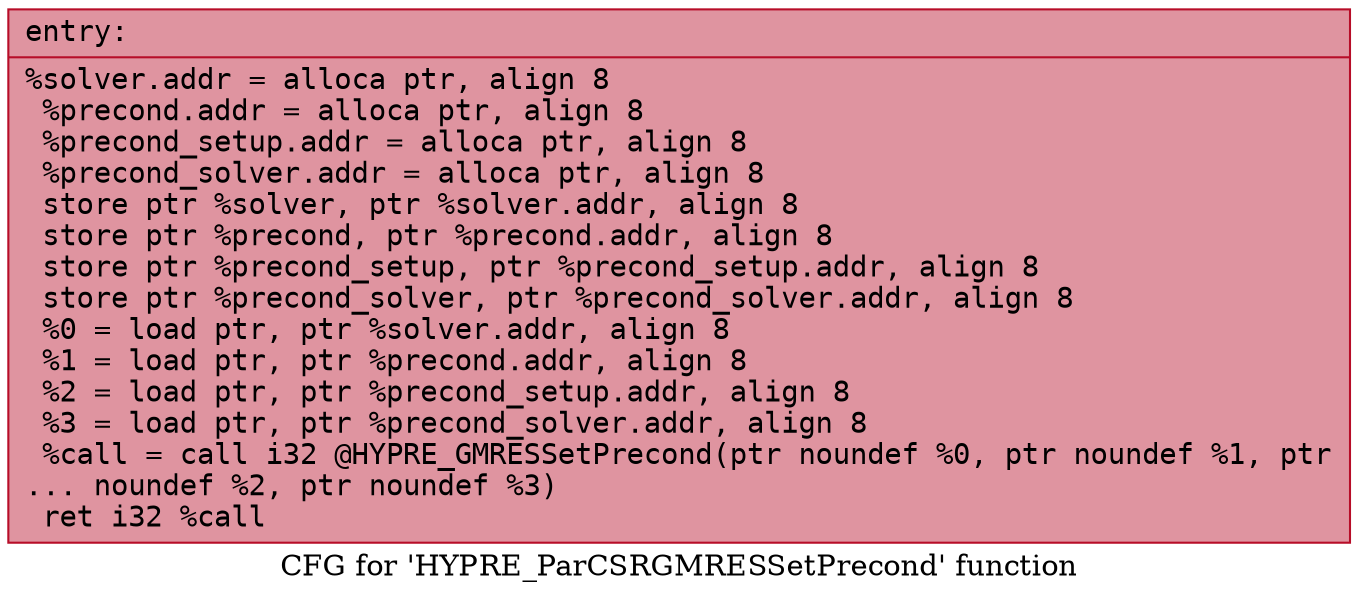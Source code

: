 digraph "CFG for 'HYPRE_ParCSRGMRESSetPrecond' function" {
	label="CFG for 'HYPRE_ParCSRGMRESSetPrecond' function";

	Node0x55e35e765940 [shape=record,color="#b70d28ff", style=filled, fillcolor="#b70d2870" fontname="Courier",label="{entry:\l|  %solver.addr = alloca ptr, align 8\l  %precond.addr = alloca ptr, align 8\l  %precond_setup.addr = alloca ptr, align 8\l  %precond_solver.addr = alloca ptr, align 8\l  store ptr %solver, ptr %solver.addr, align 8\l  store ptr %precond, ptr %precond.addr, align 8\l  store ptr %precond_setup, ptr %precond_setup.addr, align 8\l  store ptr %precond_solver, ptr %precond_solver.addr, align 8\l  %0 = load ptr, ptr %solver.addr, align 8\l  %1 = load ptr, ptr %precond.addr, align 8\l  %2 = load ptr, ptr %precond_setup.addr, align 8\l  %3 = load ptr, ptr %precond_solver.addr, align 8\l  %call = call i32 @HYPRE_GMRESSetPrecond(ptr noundef %0, ptr noundef %1, ptr\l... noundef %2, ptr noundef %3)\l  ret i32 %call\l}"];
}
